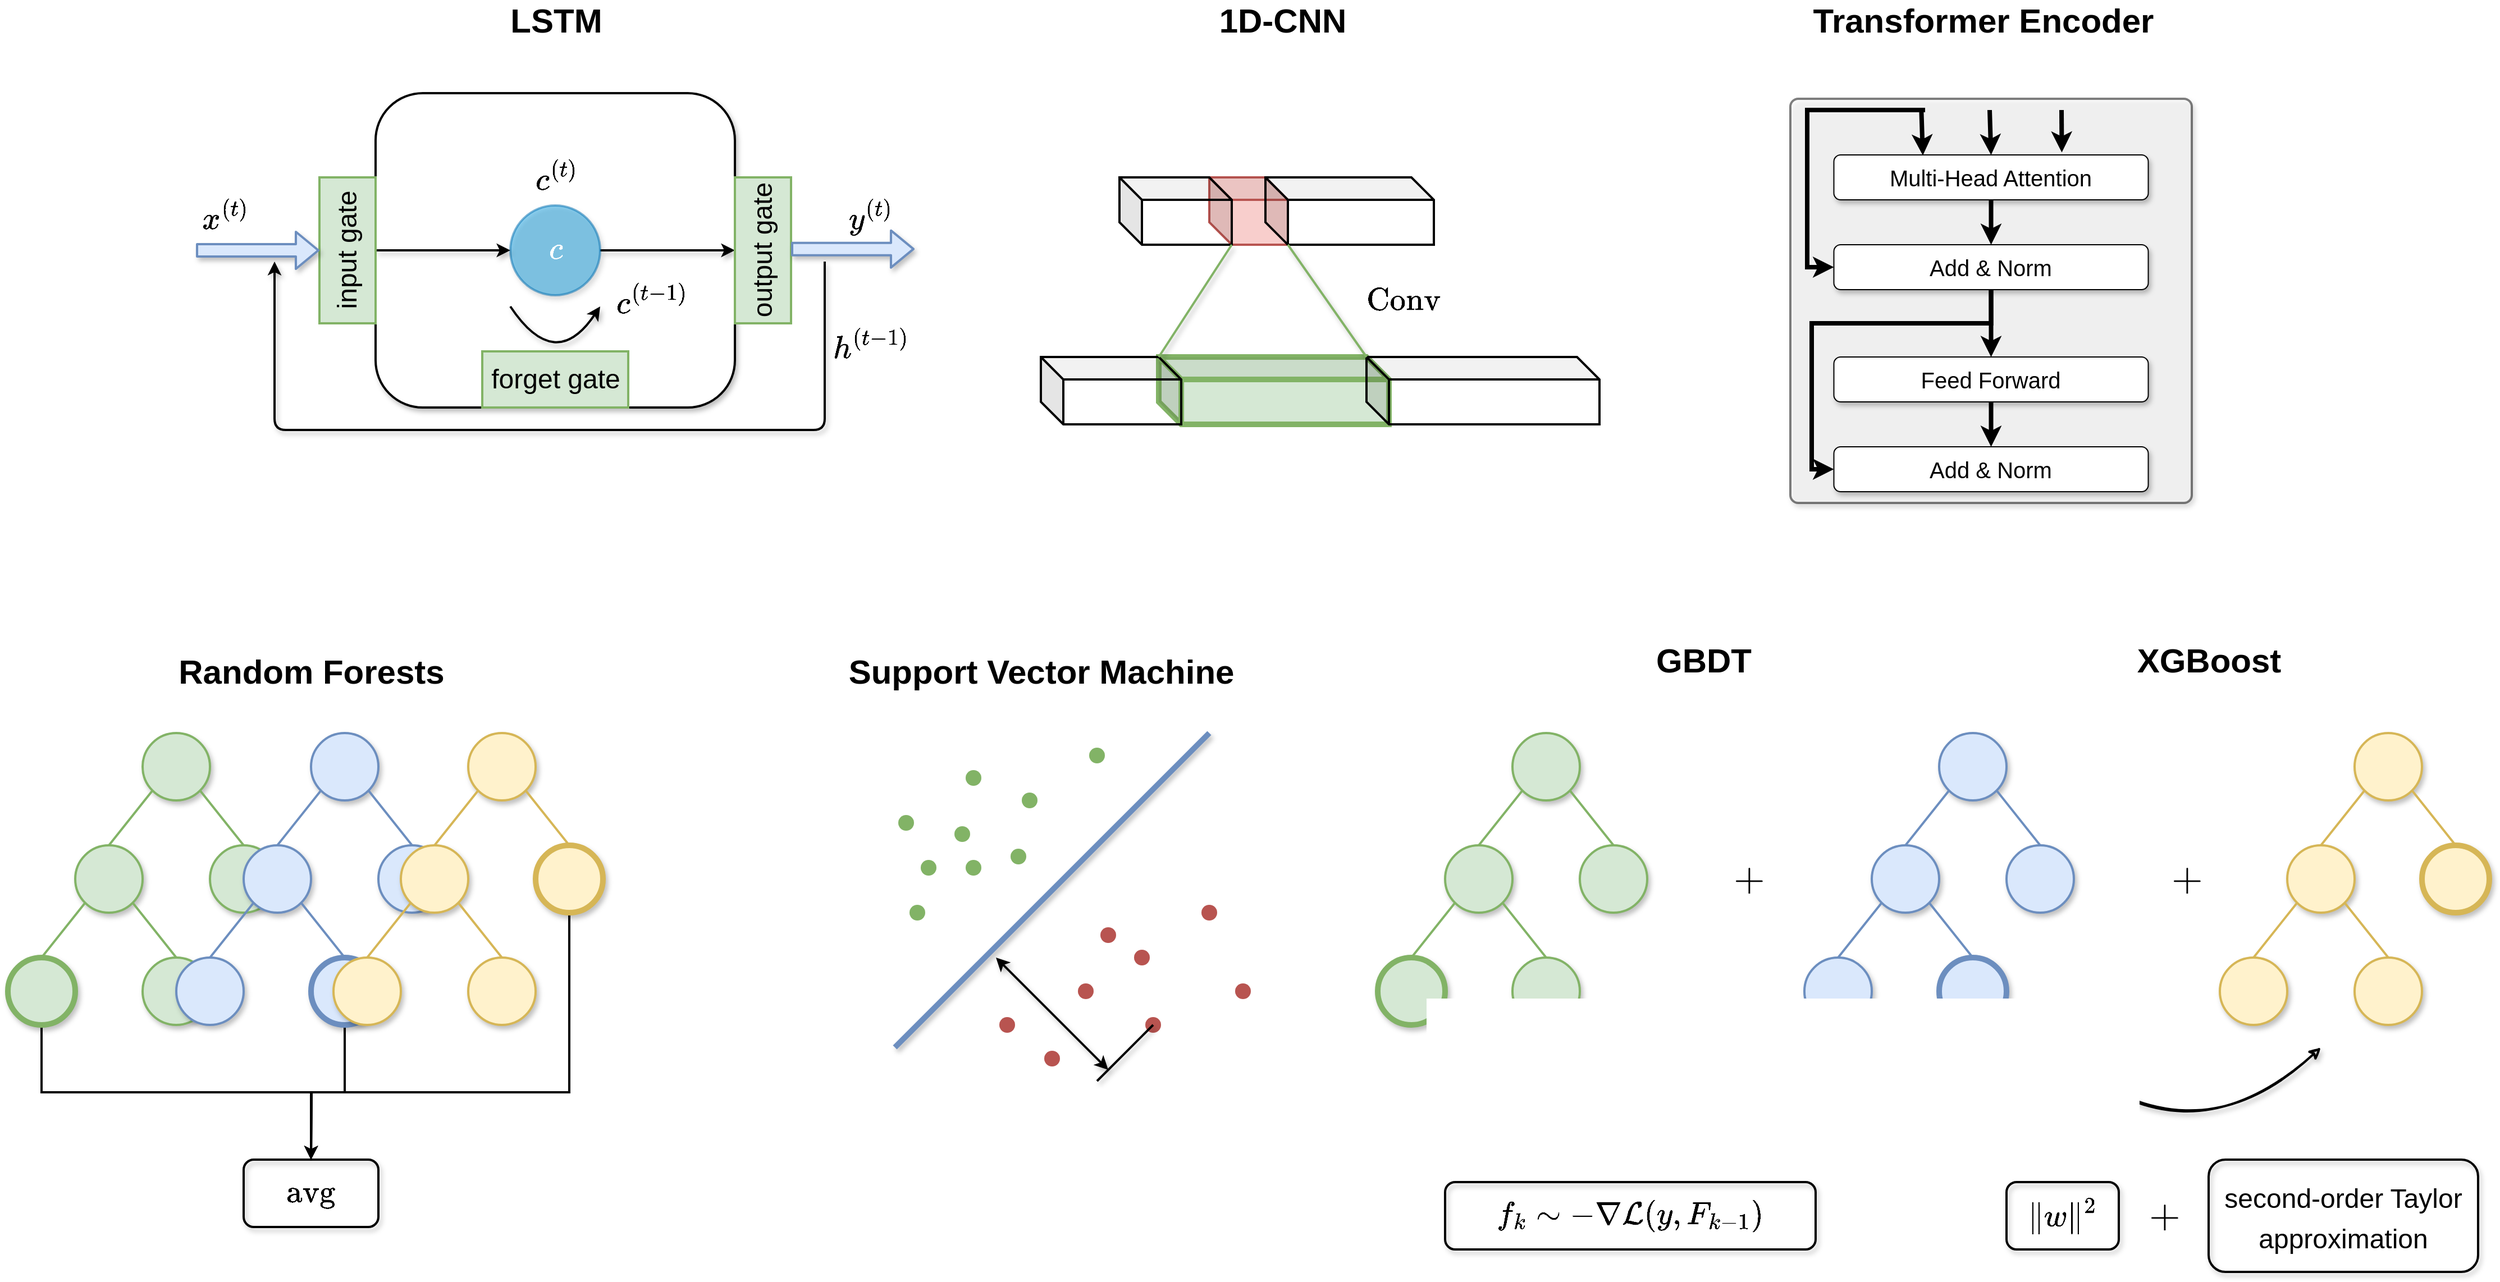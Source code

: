 <mxfile version="20.4.0" type="device"><diagram id="iQbOQ2gHycwyuRI7-56D" name="Page-1"><mxGraphModel dx="4152" dy="2468" grid="1" gridSize="10" guides="1" tooltips="1" connect="1" arrows="1" fold="1" page="1" pageScale="1" pageWidth="2400" pageHeight="1300" math="1" shadow="0"><root><mxCell id="0"/><mxCell id="1" parent="0"/><mxCell id="h19N6BhZRmU9uCZoNeKp-1" value="" style="ellipse;whiteSpace=wrap;html=1;aspect=fixed;strokeWidth=2;fillColor=#d5e8d4;strokeColor=#82b366;shadow=1;" parent="1" vertex="1"><mxGeometry x="200" y="730" width="60" height="60" as="geometry"/></mxCell><mxCell id="h19N6BhZRmU9uCZoNeKp-2" value="" style="ellipse;whiteSpace=wrap;html=1;aspect=fixed;fillColor=#d5e8d4;strokeColor=#82b366;strokeWidth=2;shadow=1;" parent="1" vertex="1"><mxGeometry x="140" y="830" width="60" height="60" as="geometry"/></mxCell><mxCell id="h19N6BhZRmU9uCZoNeKp-3" value="" style="ellipse;whiteSpace=wrap;html=1;aspect=fixed;strokeWidth=2;fillColor=#d5e8d4;strokeColor=#82b366;shadow=1;" parent="1" vertex="1"><mxGeometry x="260" y="830" width="60" height="60" as="geometry"/></mxCell><mxCell id="h19N6BhZRmU9uCZoNeKp-7" value="" style="endArrow=none;html=1;rounded=0;entryX=0;entryY=1;entryDx=0;entryDy=0;exitX=0.5;exitY=0;exitDx=0;exitDy=0;strokeWidth=2;fillColor=#d5e8d4;strokeColor=#82b366;" parent="1" source="h19N6BhZRmU9uCZoNeKp-2" target="h19N6BhZRmU9uCZoNeKp-1" edge="1"><mxGeometry width="50" height="50" relative="1" as="geometry"><mxPoint x="40" y="880" as="sourcePoint"/><mxPoint x="90" y="830" as="targetPoint"/></mxGeometry></mxCell><mxCell id="h19N6BhZRmU9uCZoNeKp-10" value="" style="endArrow=none;html=1;rounded=0;strokeWidth=2;exitX=1;exitY=1;exitDx=0;exitDy=0;entryX=0.5;entryY=0;entryDx=0;entryDy=0;fillColor=#d5e8d4;strokeColor=#82b366;" parent="1" source="h19N6BhZRmU9uCZoNeKp-1" target="h19N6BhZRmU9uCZoNeKp-3" edge="1"><mxGeometry width="50" height="50" relative="1" as="geometry"><mxPoint x="120" y="940" as="sourcePoint"/><mxPoint x="170" y="890" as="targetPoint"/></mxGeometry></mxCell><mxCell id="h19N6BhZRmU9uCZoNeKp-11" value="&lt;font style=&quot;font-size: 30px;&quot;&gt;&lt;b&gt;Random Forests&lt;/b&gt;&lt;/font&gt;" style="text;html=1;align=center;verticalAlign=middle;resizable=0;points=[];autosize=1;strokeColor=none;fillColor=none;" parent="1" vertex="1"><mxGeometry x="225" y="660" width="250" height="30" as="geometry"/></mxCell><mxCell id="h19N6BhZRmU9uCZoNeKp-71" style="edgeStyle=orthogonalEdgeStyle;rounded=0;orthogonalLoop=1;jettySize=auto;html=1;exitX=0.5;exitY=1;exitDx=0;exitDy=0;fontSize=30;strokeWidth=2;" parent="1" source="h19N6BhZRmU9uCZoNeKp-13" edge="1"><mxGeometry relative="1" as="geometry"><mxPoint x="350" y="1110.0" as="targetPoint"/></mxGeometry></mxCell><mxCell id="h19N6BhZRmU9uCZoNeKp-13" value="" style="ellipse;whiteSpace=wrap;html=1;aspect=fixed;fillColor=#d5e8d4;strokeColor=#82b366;strokeWidth=5;shadow=1;" parent="1" vertex="1"><mxGeometry x="80" y="930" width="60" height="60" as="geometry"/></mxCell><mxCell id="h19N6BhZRmU9uCZoNeKp-14" value="" style="ellipse;whiteSpace=wrap;html=1;aspect=fixed;strokeWidth=2;fillColor=#d5e8d4;strokeColor=#82b366;shadow=1;" parent="1" vertex="1"><mxGeometry x="200" y="930" width="60" height="60" as="geometry"/></mxCell><mxCell id="h19N6BhZRmU9uCZoNeKp-15" value="" style="endArrow=none;html=1;rounded=0;entryX=0;entryY=1;entryDx=0;entryDy=0;exitX=0.5;exitY=0;exitDx=0;exitDy=0;strokeWidth=2;fillColor=#d5e8d4;strokeColor=#82b366;" parent="1" source="h19N6BhZRmU9uCZoNeKp-13" target="h19N6BhZRmU9uCZoNeKp-2" edge="1"><mxGeometry width="50" height="50" relative="1" as="geometry"><mxPoint x="-140" y="1070" as="sourcePoint"/><mxPoint x="28.787" y="971.213" as="targetPoint"/></mxGeometry></mxCell><mxCell id="h19N6BhZRmU9uCZoNeKp-16" value="" style="endArrow=none;html=1;rounded=0;strokeWidth=2;exitX=1;exitY=1;exitDx=0;exitDy=0;entryX=0.5;entryY=0;entryDx=0;entryDy=0;fillColor=#d5e8d4;strokeColor=#82b366;" parent="1" source="h19N6BhZRmU9uCZoNeKp-2" target="h19N6BhZRmU9uCZoNeKp-14" edge="1"><mxGeometry width="50" height="50" relative="1" as="geometry"><mxPoint x="71.213" y="971.213" as="sourcePoint"/><mxPoint x="-10" y="1080" as="targetPoint"/></mxGeometry></mxCell><mxCell id="h19N6BhZRmU9uCZoNeKp-53" value="" style="ellipse;whiteSpace=wrap;html=1;aspect=fixed;strokeWidth=2;fillColor=#dae8fc;strokeColor=#6c8ebf;shadow=1;" parent="1" vertex="1"><mxGeometry x="350" y="730" width="60" height="60" as="geometry"/></mxCell><mxCell id="h19N6BhZRmU9uCZoNeKp-54" value="" style="ellipse;whiteSpace=wrap;html=1;aspect=fixed;fillColor=#dae8fc;strokeColor=#6c8ebf;strokeWidth=2;shadow=1;" parent="1" vertex="1"><mxGeometry x="290" y="830" width="60" height="60" as="geometry"/></mxCell><mxCell id="h19N6BhZRmU9uCZoNeKp-55" value="" style="ellipse;whiteSpace=wrap;html=1;aspect=fixed;strokeWidth=2;fillColor=#dae8fc;strokeColor=#6c8ebf;shadow=1;" parent="1" vertex="1"><mxGeometry x="410" y="830" width="60" height="60" as="geometry"/></mxCell><mxCell id="h19N6BhZRmU9uCZoNeKp-56" value="" style="endArrow=none;html=1;rounded=0;entryX=0;entryY=1;entryDx=0;entryDy=0;exitX=0.5;exitY=0;exitDx=0;exitDy=0;strokeWidth=2;fillColor=#dae8fc;strokeColor=#6c8ebf;" parent="1" source="h19N6BhZRmU9uCZoNeKp-54" target="h19N6BhZRmU9uCZoNeKp-53" edge="1"><mxGeometry width="50" height="50" relative="1" as="geometry"><mxPoint x="190" y="880" as="sourcePoint"/><mxPoint x="240" y="830" as="targetPoint"/></mxGeometry></mxCell><mxCell id="h19N6BhZRmU9uCZoNeKp-57" value="" style="endArrow=none;html=1;rounded=0;strokeWidth=2;exitX=1;exitY=1;exitDx=0;exitDy=0;entryX=0.5;entryY=0;entryDx=0;entryDy=0;fillColor=#dae8fc;strokeColor=#6c8ebf;" parent="1" source="h19N6BhZRmU9uCZoNeKp-53" target="h19N6BhZRmU9uCZoNeKp-55" edge="1"><mxGeometry width="50" height="50" relative="1" as="geometry"><mxPoint x="270" y="940" as="sourcePoint"/><mxPoint x="320" y="890" as="targetPoint"/></mxGeometry></mxCell><mxCell id="h19N6BhZRmU9uCZoNeKp-58" value="" style="ellipse;whiteSpace=wrap;html=1;aspect=fixed;fillColor=#dae8fc;strokeColor=#6c8ebf;strokeWidth=2;shadow=1;" parent="1" vertex="1"><mxGeometry x="230" y="930" width="60" height="60" as="geometry"/></mxCell><mxCell id="h19N6BhZRmU9uCZoNeKp-72" style="edgeStyle=orthogonalEdgeStyle;rounded=0;orthogonalLoop=1;jettySize=auto;html=1;exitX=0.5;exitY=1;exitDx=0;exitDy=0;fontSize=30;strokeWidth=2;" parent="1" source="h19N6BhZRmU9uCZoNeKp-59" edge="1"><mxGeometry relative="1" as="geometry"><mxPoint x="350" y="1110.0" as="targetPoint"/></mxGeometry></mxCell><mxCell id="h19N6BhZRmU9uCZoNeKp-59" value="" style="ellipse;whiteSpace=wrap;html=1;aspect=fixed;strokeWidth=5;fillColor=#dae8fc;strokeColor=#6c8ebf;shadow=1;" parent="1" vertex="1"><mxGeometry x="350" y="930" width="60" height="60" as="geometry"/></mxCell><mxCell id="h19N6BhZRmU9uCZoNeKp-60" value="" style="endArrow=none;html=1;rounded=0;entryX=0;entryY=1;entryDx=0;entryDy=0;exitX=0.5;exitY=0;exitDx=0;exitDy=0;strokeWidth=2;fillColor=#dae8fc;strokeColor=#6c8ebf;" parent="1" source="h19N6BhZRmU9uCZoNeKp-58" target="h19N6BhZRmU9uCZoNeKp-54" edge="1"><mxGeometry width="50" height="50" relative="1" as="geometry"><mxPoint x="10" y="1070" as="sourcePoint"/><mxPoint x="178.787" y="971.213" as="targetPoint"/></mxGeometry></mxCell><mxCell id="h19N6BhZRmU9uCZoNeKp-61" value="" style="endArrow=none;html=1;rounded=0;strokeWidth=2;exitX=1;exitY=1;exitDx=0;exitDy=0;entryX=0.5;entryY=0;entryDx=0;entryDy=0;fillColor=#dae8fc;strokeColor=#6c8ebf;" parent="1" source="h19N6BhZRmU9uCZoNeKp-54" target="h19N6BhZRmU9uCZoNeKp-59" edge="1"><mxGeometry width="50" height="50" relative="1" as="geometry"><mxPoint x="221.213" y="971.213" as="sourcePoint"/><mxPoint x="140" y="1080" as="targetPoint"/></mxGeometry></mxCell><mxCell id="h19N6BhZRmU9uCZoNeKp-62" value="" style="ellipse;whiteSpace=wrap;html=1;aspect=fixed;strokeWidth=2;fillColor=#fff2cc;strokeColor=#d6b656;shadow=1;" parent="1" vertex="1"><mxGeometry x="490" y="730" width="60" height="60" as="geometry"/></mxCell><mxCell id="h19N6BhZRmU9uCZoNeKp-63" value="" style="ellipse;whiteSpace=wrap;html=1;aspect=fixed;fillColor=#fff2cc;strokeColor=#d6b656;strokeWidth=2;shadow=1;" parent="1" vertex="1"><mxGeometry x="430" y="830" width="60" height="60" as="geometry"/></mxCell><mxCell id="h19N6BhZRmU9uCZoNeKp-73" style="edgeStyle=orthogonalEdgeStyle;rounded=0;orthogonalLoop=1;jettySize=auto;html=1;exitX=0.5;exitY=1;exitDx=0;exitDy=0;fontSize=30;strokeWidth=2;" parent="1" source="h19N6BhZRmU9uCZoNeKp-64" edge="1"><mxGeometry relative="1" as="geometry"><mxPoint x="350" y="1110.0" as="targetPoint"/><Array as="points"><mxPoint x="580" y="1050"/><mxPoint x="350" y="1050"/></Array></mxGeometry></mxCell><mxCell id="h19N6BhZRmU9uCZoNeKp-64" value="" style="ellipse;whiteSpace=wrap;html=1;aspect=fixed;strokeWidth=5;fillColor=#fff2cc;strokeColor=#d6b656;shadow=1;" parent="1" vertex="1"><mxGeometry x="550" y="830" width="60" height="60" as="geometry"/></mxCell><mxCell id="h19N6BhZRmU9uCZoNeKp-65" value="" style="endArrow=none;html=1;rounded=0;entryX=0;entryY=1;entryDx=0;entryDy=0;exitX=0.5;exitY=0;exitDx=0;exitDy=0;strokeWidth=2;fillColor=#fff2cc;strokeColor=#d6b656;" parent="1" source="h19N6BhZRmU9uCZoNeKp-63" target="h19N6BhZRmU9uCZoNeKp-62" edge="1"><mxGeometry width="50" height="50" relative="1" as="geometry"><mxPoint x="330" y="880" as="sourcePoint"/><mxPoint x="380" y="830" as="targetPoint"/></mxGeometry></mxCell><mxCell id="h19N6BhZRmU9uCZoNeKp-66" value="" style="endArrow=none;html=1;rounded=0;strokeWidth=2;exitX=1;exitY=1;exitDx=0;exitDy=0;entryX=0.5;entryY=0;entryDx=0;entryDy=0;fillColor=#fff2cc;strokeColor=#d6b656;" parent="1" source="h19N6BhZRmU9uCZoNeKp-62" target="h19N6BhZRmU9uCZoNeKp-64" edge="1"><mxGeometry width="50" height="50" relative="1" as="geometry"><mxPoint x="410" y="940" as="sourcePoint"/><mxPoint x="460" y="890" as="targetPoint"/></mxGeometry></mxCell><mxCell id="h19N6BhZRmU9uCZoNeKp-67" value="" style="ellipse;whiteSpace=wrap;html=1;aspect=fixed;fillColor=#fff2cc;strokeColor=#d6b656;strokeWidth=2;shadow=1;" parent="1" vertex="1"><mxGeometry x="370" y="930" width="60" height="60" as="geometry"/></mxCell><mxCell id="h19N6BhZRmU9uCZoNeKp-68" value="" style="ellipse;whiteSpace=wrap;html=1;aspect=fixed;strokeWidth=2;fillColor=#fff2cc;strokeColor=#d6b656;shadow=1;" parent="1" vertex="1"><mxGeometry x="490" y="930" width="60" height="60" as="geometry"/></mxCell><mxCell id="h19N6BhZRmU9uCZoNeKp-69" value="" style="endArrow=none;html=1;rounded=0;entryX=0;entryY=1;entryDx=0;entryDy=0;exitX=0.5;exitY=0;exitDx=0;exitDy=0;strokeWidth=2;fillColor=#fff2cc;strokeColor=#d6b656;" parent="1" source="h19N6BhZRmU9uCZoNeKp-67" target="h19N6BhZRmU9uCZoNeKp-63" edge="1"><mxGeometry width="50" height="50" relative="1" as="geometry"><mxPoint x="150" y="1070" as="sourcePoint"/><mxPoint x="318.787" y="971.213" as="targetPoint"/></mxGeometry></mxCell><mxCell id="h19N6BhZRmU9uCZoNeKp-70" value="" style="endArrow=none;html=1;rounded=0;strokeWidth=2;exitX=1;exitY=1;exitDx=0;exitDy=0;entryX=0.5;entryY=0;entryDx=0;entryDy=0;fillColor=#fff2cc;strokeColor=#d6b656;" parent="1" source="h19N6BhZRmU9uCZoNeKp-63" target="h19N6BhZRmU9uCZoNeKp-68" edge="1"><mxGeometry width="50" height="50" relative="1" as="geometry"><mxPoint x="361.213" y="971.213" as="sourcePoint"/><mxPoint x="280" y="1080" as="targetPoint"/></mxGeometry></mxCell><mxCell id="h19N6BhZRmU9uCZoNeKp-75" value="&lt;span style=&quot;font-size: 30px;&quot;&gt;&lt;b&gt;Support Vector Machine&lt;/b&gt;&lt;/span&gt;" style="text;html=1;align=center;verticalAlign=middle;resizable=0;points=[];autosize=1;strokeColor=none;fillColor=none;" parent="1" vertex="1"><mxGeometry x="820" y="660" width="360" height="30" as="geometry"/></mxCell><mxCell id="h19N6BhZRmU9uCZoNeKp-76" value="" style="endArrow=none;html=1;rounded=0;fontSize=30;strokeWidth=5;fillColor=#dae8fc;strokeColor=#6c8ebf;sketch=0;shadow=1;" parent="1" edge="1"><mxGeometry width="50" height="50" relative="1" as="geometry"><mxPoint x="870" y="1010" as="sourcePoint"/><mxPoint x="1150" y="730" as="targetPoint"/></mxGeometry></mxCell><mxCell id="h19N6BhZRmU9uCZoNeKp-77" value="" style="shape=waypoint;sketch=0;fillStyle=solid;size=6;pointerEvents=1;points=[];fillColor=#d5e8d4;resizable=0;rotatable=0;perimeter=centerPerimeter;snapToPoint=1;fontSize=30;strokeWidth=5;shadow=0;strokeColor=#82b366;" parent="1" vertex="1"><mxGeometry x="920" y="830" width="40" height="40" as="geometry"/></mxCell><mxCell id="h19N6BhZRmU9uCZoNeKp-79" value="" style="shape=waypoint;sketch=0;fillStyle=solid;size=6;pointerEvents=1;points=[];fillColor=#d5e8d4;resizable=0;rotatable=0;perimeter=centerPerimeter;snapToPoint=1;fontSize=30;strokeWidth=5;shadow=0;strokeColor=#82b366;" parent="1" vertex="1"><mxGeometry x="870" y="870" width="40" height="40" as="geometry"/></mxCell><mxCell id="h19N6BhZRmU9uCZoNeKp-80" value="" style="shape=waypoint;sketch=0;fillStyle=solid;size=6;pointerEvents=1;points=[];fillColor=#d5e8d4;resizable=0;rotatable=0;perimeter=centerPerimeter;snapToPoint=1;fontSize=30;strokeWidth=5;shadow=0;strokeColor=#82b366;" parent="1" vertex="1"><mxGeometry x="860" y="790" width="40" height="40" as="geometry"/></mxCell><mxCell id="h19N6BhZRmU9uCZoNeKp-81" value="" style="shape=waypoint;sketch=0;fillStyle=solid;size=6;pointerEvents=1;points=[];fillColor=#d5e8d4;resizable=0;rotatable=0;perimeter=centerPerimeter;snapToPoint=1;fontSize=30;strokeWidth=5;shadow=0;strokeColor=#82b366;" parent="1" vertex="1"><mxGeometry x="910" y="800" width="40" height="40" as="geometry"/></mxCell><mxCell id="h19N6BhZRmU9uCZoNeKp-82" value="" style="shape=waypoint;sketch=0;fillStyle=solid;size=6;pointerEvents=1;points=[];fillColor=#d5e8d4;resizable=0;rotatable=0;perimeter=centerPerimeter;snapToPoint=1;fontSize=30;strokeWidth=5;shadow=0;strokeColor=#82b366;" parent="1" vertex="1"><mxGeometry x="970" y="770" width="40" height="40" as="geometry"/></mxCell><mxCell id="h19N6BhZRmU9uCZoNeKp-83" value="" style="shape=waypoint;sketch=0;fillStyle=solid;size=6;pointerEvents=1;points=[];fillColor=#d5e8d4;resizable=0;rotatable=0;perimeter=centerPerimeter;snapToPoint=1;fontSize=30;strokeWidth=5;shadow=0;strokeColor=#82b366;" parent="1" vertex="1"><mxGeometry x="960" y="820" width="40" height="40" as="geometry"/></mxCell><mxCell id="h19N6BhZRmU9uCZoNeKp-84" value="" style="shape=waypoint;sketch=0;fillStyle=solid;size=6;pointerEvents=1;points=[];fillColor=#d5e8d4;resizable=0;rotatable=0;perimeter=centerPerimeter;snapToPoint=1;fontSize=30;strokeWidth=5;shadow=0;strokeColor=#82b366;" parent="1" vertex="1"><mxGeometry x="920" y="750" width="40" height="40" as="geometry"/></mxCell><mxCell id="h19N6BhZRmU9uCZoNeKp-85" value="" style="shape=waypoint;sketch=0;fillStyle=solid;size=6;pointerEvents=1;points=[];fillColor=#d5e8d4;resizable=0;rotatable=0;perimeter=centerPerimeter;snapToPoint=1;fontSize=30;strokeWidth=5;shadow=0;strokeColor=#82b366;" parent="1" vertex="1"><mxGeometry x="880" y="830" width="40" height="40" as="geometry"/></mxCell><mxCell id="h19N6BhZRmU9uCZoNeKp-86" value="" style="shape=waypoint;sketch=0;fillStyle=solid;size=6;pointerEvents=1;points=[];fillColor=#d5e8d4;resizable=0;rotatable=0;perimeter=centerPerimeter;snapToPoint=1;fontSize=30;strokeWidth=5;shadow=0;strokeColor=#82b366;" parent="1" vertex="1"><mxGeometry x="1030" y="730" width="40" height="40" as="geometry"/></mxCell><mxCell id="h19N6BhZRmU9uCZoNeKp-87" value="" style="shape=waypoint;sketch=0;fillStyle=solid;size=6;pointerEvents=1;points=[];fillColor=#f8cecc;resizable=0;rotatable=0;perimeter=centerPerimeter;snapToPoint=1;fontSize=30;strokeWidth=5;shadow=0;strokeColor=#b85450;" parent="1" vertex="1"><mxGeometry x="1020" y="940" width="40" height="40" as="geometry"/></mxCell><mxCell id="h19N6BhZRmU9uCZoNeKp-88" value="" style="shape=waypoint;sketch=0;fillStyle=solid;size=6;pointerEvents=1;points=[];fillColor=#f8cecc;resizable=0;rotatable=0;perimeter=centerPerimeter;snapToPoint=1;fontSize=30;strokeWidth=5;shadow=0;strokeColor=#b85450;" parent="1" vertex="1"><mxGeometry x="1070" y="910" width="40" height="40" as="geometry"/></mxCell><mxCell id="h19N6BhZRmU9uCZoNeKp-89" value="" style="shape=waypoint;sketch=0;fillStyle=solid;size=6;pointerEvents=1;points=[];fillColor=#f8cecc;resizable=0;rotatable=0;perimeter=centerPerimeter;snapToPoint=1;fontSize=30;strokeWidth=5;shadow=0;strokeColor=#b85450;" parent="1" vertex="1"><mxGeometry x="1040" y="890" width="40" height="40" as="geometry"/></mxCell><mxCell id="h19N6BhZRmU9uCZoNeKp-90" value="" style="shape=waypoint;sketch=0;fillStyle=solid;size=6;pointerEvents=1;points=[];fillColor=#f8cecc;resizable=0;rotatable=0;perimeter=centerPerimeter;snapToPoint=1;fontSize=30;strokeWidth=5;shadow=0;strokeColor=#b85450;" parent="1" vertex="1"><mxGeometry x="1080" y="970" width="40" height="40" as="geometry"/></mxCell><mxCell id="h19N6BhZRmU9uCZoNeKp-91" value="" style="shape=waypoint;sketch=0;fillStyle=solid;size=6;pointerEvents=1;points=[];fillColor=#f8cecc;resizable=0;rotatable=0;perimeter=centerPerimeter;snapToPoint=1;fontSize=30;strokeWidth=5;shadow=0;strokeColor=#b85450;" parent="1" vertex="1"><mxGeometry x="950" y="970" width="40" height="40" as="geometry"/></mxCell><mxCell id="h19N6BhZRmU9uCZoNeKp-92" value="" style="shape=waypoint;sketch=0;fillStyle=solid;size=6;pointerEvents=1;points=[];fillColor=#f8cecc;resizable=0;rotatable=0;perimeter=centerPerimeter;snapToPoint=1;fontSize=30;strokeWidth=5;shadow=0;strokeColor=#b85450;" parent="1" vertex="1"><mxGeometry x="990" y="1000" width="40" height="40" as="geometry"/></mxCell><mxCell id="h19N6BhZRmU9uCZoNeKp-93" value="" style="shape=waypoint;sketch=0;fillStyle=solid;size=6;pointerEvents=1;points=[];fillColor=#f8cecc;resizable=0;rotatable=0;perimeter=centerPerimeter;snapToPoint=1;fontSize=30;strokeWidth=5;shadow=0;strokeColor=#b85450;" parent="1" vertex="1"><mxGeometry x="1130" y="870" width="40" height="40" as="geometry"/></mxCell><mxCell id="h19N6BhZRmU9uCZoNeKp-94" value="" style="shape=waypoint;sketch=0;fillStyle=solid;size=6;pointerEvents=1;points=[];fillColor=#f8cecc;resizable=0;rotatable=0;perimeter=centerPerimeter;snapToPoint=1;fontSize=30;strokeWidth=5;shadow=0;strokeColor=#b85450;" parent="1" vertex="1"><mxGeometry x="1160" y="940" width="40" height="40" as="geometry"/></mxCell><mxCell id="h19N6BhZRmU9uCZoNeKp-95" value="&lt;span style=&quot;font-size: 30px;&quot;&gt;&lt;b&gt;GBDT&lt;/b&gt;&lt;/span&gt;" style="text;html=1;align=center;verticalAlign=middle;resizable=0;points=[];autosize=1;strokeColor=none;fillColor=none;" parent="1" vertex="1"><mxGeometry x="1540" y="650" width="100" height="30" as="geometry"/></mxCell><mxCell id="h19N6BhZRmU9uCZoNeKp-97" value="" style="ellipse;whiteSpace=wrap;html=1;aspect=fixed;strokeWidth=2;fillColor=#d5e8d4;strokeColor=#82b366;shadow=1;" parent="1" vertex="1"><mxGeometry x="1420" y="730" width="60" height="60" as="geometry"/></mxCell><mxCell id="h19N6BhZRmU9uCZoNeKp-98" value="" style="ellipse;whiteSpace=wrap;html=1;aspect=fixed;fillColor=#d5e8d4;strokeColor=#82b366;strokeWidth=2;shadow=1;" parent="1" vertex="1"><mxGeometry x="1360" y="830" width="60" height="60" as="geometry"/></mxCell><mxCell id="h19N6BhZRmU9uCZoNeKp-99" value="" style="ellipse;whiteSpace=wrap;html=1;aspect=fixed;strokeWidth=2;fillColor=#d5e8d4;strokeColor=#82b366;shadow=1;" parent="1" vertex="1"><mxGeometry x="1480" y="830" width="60" height="60" as="geometry"/></mxCell><mxCell id="h19N6BhZRmU9uCZoNeKp-100" value="" style="endArrow=none;html=1;rounded=0;entryX=0;entryY=1;entryDx=0;entryDy=0;exitX=0.5;exitY=0;exitDx=0;exitDy=0;strokeWidth=2;fillColor=#d5e8d4;strokeColor=#82b366;" parent="1" source="h19N6BhZRmU9uCZoNeKp-98" target="h19N6BhZRmU9uCZoNeKp-97" edge="1"><mxGeometry width="50" height="50" relative="1" as="geometry"><mxPoint x="1260" y="880" as="sourcePoint"/><mxPoint x="1310" y="830" as="targetPoint"/></mxGeometry></mxCell><mxCell id="h19N6BhZRmU9uCZoNeKp-101" value="" style="endArrow=none;html=1;rounded=0;strokeWidth=2;exitX=1;exitY=1;exitDx=0;exitDy=0;entryX=0.5;entryY=0;entryDx=0;entryDy=0;fillColor=#d5e8d4;strokeColor=#82b366;" parent="1" source="h19N6BhZRmU9uCZoNeKp-97" target="h19N6BhZRmU9uCZoNeKp-99" edge="1"><mxGeometry width="50" height="50" relative="1" as="geometry"><mxPoint x="1340" y="940" as="sourcePoint"/><mxPoint x="1390" y="890" as="targetPoint"/></mxGeometry></mxCell><mxCell id="h19N6BhZRmU9uCZoNeKp-102" value="" style="ellipse;whiteSpace=wrap;html=1;aspect=fixed;fillColor=#d5e8d4;strokeColor=#82b366;strokeWidth=5;shadow=1;" parent="1" vertex="1"><mxGeometry x="1300" y="930" width="60" height="60" as="geometry"/></mxCell><mxCell id="h19N6BhZRmU9uCZoNeKp-103" value="" style="ellipse;whiteSpace=wrap;html=1;aspect=fixed;strokeWidth=2;fillColor=#d5e8d4;strokeColor=#82b366;shadow=1;" parent="1" vertex="1"><mxGeometry x="1420" y="930" width="60" height="60" as="geometry"/></mxCell><mxCell id="h19N6BhZRmU9uCZoNeKp-104" value="" style="endArrow=none;html=1;rounded=0;entryX=0;entryY=1;entryDx=0;entryDy=0;exitX=0.5;exitY=0;exitDx=0;exitDy=0;strokeWidth=2;fillColor=#d5e8d4;strokeColor=#82b366;" parent="1" source="h19N6BhZRmU9uCZoNeKp-102" target="h19N6BhZRmU9uCZoNeKp-98" edge="1"><mxGeometry width="50" height="50" relative="1" as="geometry"><mxPoint x="1080" y="1070" as="sourcePoint"/><mxPoint x="1248.787" y="971.213" as="targetPoint"/></mxGeometry></mxCell><mxCell id="h19N6BhZRmU9uCZoNeKp-105" value="" style="endArrow=none;html=1;rounded=0;strokeWidth=2;exitX=1;exitY=1;exitDx=0;exitDy=0;entryX=0.5;entryY=0;entryDx=0;entryDy=0;fillColor=#d5e8d4;strokeColor=#82b366;" parent="1" source="h19N6BhZRmU9uCZoNeKp-98" target="h19N6BhZRmU9uCZoNeKp-103" edge="1"><mxGeometry width="50" height="50" relative="1" as="geometry"><mxPoint x="1291.213" y="971.213" as="sourcePoint"/><mxPoint x="1210" y="1080" as="targetPoint"/></mxGeometry></mxCell><mxCell id="h19N6BhZRmU9uCZoNeKp-108" value="&lt;svg style=&quot;vertical-align: -0.186ex;&quot; xmlns:xlink=&quot;http://www.w3.org/1999/xlink&quot; viewBox=&quot;0 -583 778 665&quot; role=&quot;img&quot; height=&quot;1.505ex&quot; width=&quot;1.76ex&quot; xmlns=&quot;http://www.w3.org/2000/svg&quot;&gt;&lt;defs&gt;&lt;path d=&quot;M56 237T56 250T70 270H369V420L370 570Q380 583 389 583Q402 583 409 568V270H707Q722 262 722 250T707 230H409V-68Q401 -82 391 -82H389H387Q375 -82 369 -68V230H70Q56 237 56 250Z&quot; id=&quot;MJX-2-TEX-N-2B&quot;&gt;&lt;/path&gt;&lt;/defs&gt;&lt;g transform=&quot;scale(1,-1)&quot; stroke-width=&quot;0&quot; fill=&quot;currentColor&quot; stroke=&quot;currentColor&quot;&gt;&lt;g data-mml-node=&quot;math&quot;&gt;&lt;g data-mml-node=&quot;mo&quot;&gt;&lt;use xlink:href=&quot;#MJX-2-TEX-N-2B&quot; data-c=&quot;2B&quot;&gt;&lt;/use&gt;&lt;/g&gt;&lt;/g&gt;&lt;/g&gt;&lt;/svg&gt;" style="text;html=1;align=center;verticalAlign=middle;resizable=0;points=[];autosize=1;strokeColor=none;fillColor=none;fontSize=30;" parent="1" vertex="1"><mxGeometry x="1610" y="840" width="40" height="40" as="geometry"/></mxCell><mxCell id="h19N6BhZRmU9uCZoNeKp-109" value="" style="ellipse;whiteSpace=wrap;html=1;aspect=fixed;strokeWidth=2;fillColor=#dae8fc;strokeColor=#6c8ebf;shadow=1;" parent="1" vertex="1"><mxGeometry x="1800" y="730" width="60" height="60" as="geometry"/></mxCell><mxCell id="h19N6BhZRmU9uCZoNeKp-110" value="" style="ellipse;whiteSpace=wrap;html=1;aspect=fixed;fillColor=#dae8fc;strokeColor=#6c8ebf;strokeWidth=2;shadow=1;" parent="1" vertex="1"><mxGeometry x="1740" y="830" width="60" height="60" as="geometry"/></mxCell><mxCell id="h19N6BhZRmU9uCZoNeKp-111" value="" style="ellipse;whiteSpace=wrap;html=1;aspect=fixed;strokeWidth=2;fillColor=#dae8fc;strokeColor=#6c8ebf;shadow=1;" parent="1" vertex="1"><mxGeometry x="1860" y="830" width="60" height="60" as="geometry"/></mxCell><mxCell id="h19N6BhZRmU9uCZoNeKp-112" value="" style="endArrow=none;html=1;rounded=0;entryX=0;entryY=1;entryDx=0;entryDy=0;exitX=0.5;exitY=0;exitDx=0;exitDy=0;strokeWidth=2;fillColor=#dae8fc;strokeColor=#6c8ebf;" parent="1" source="h19N6BhZRmU9uCZoNeKp-110" target="h19N6BhZRmU9uCZoNeKp-109" edge="1"><mxGeometry width="50" height="50" relative="1" as="geometry"><mxPoint x="1640" y="880" as="sourcePoint"/><mxPoint x="1690" y="830" as="targetPoint"/></mxGeometry></mxCell><mxCell id="h19N6BhZRmU9uCZoNeKp-113" value="" style="endArrow=none;html=1;rounded=0;strokeWidth=2;exitX=1;exitY=1;exitDx=0;exitDy=0;entryX=0.5;entryY=0;entryDx=0;entryDy=0;fillColor=#dae8fc;strokeColor=#6c8ebf;" parent="1" source="h19N6BhZRmU9uCZoNeKp-109" target="h19N6BhZRmU9uCZoNeKp-111" edge="1"><mxGeometry width="50" height="50" relative="1" as="geometry"><mxPoint x="1720" y="940" as="sourcePoint"/><mxPoint x="1770" y="890" as="targetPoint"/></mxGeometry></mxCell><mxCell id="h19N6BhZRmU9uCZoNeKp-114" value="" style="ellipse;whiteSpace=wrap;html=1;aspect=fixed;fillColor=#dae8fc;strokeColor=#6c8ebf;strokeWidth=2;shadow=1;" parent="1" vertex="1"><mxGeometry x="1680" y="930" width="60" height="60" as="geometry"/></mxCell><mxCell id="h19N6BhZRmU9uCZoNeKp-115" value="" style="ellipse;whiteSpace=wrap;html=1;aspect=fixed;strokeWidth=5;fillColor=#dae8fc;strokeColor=#6c8ebf;shadow=1;" parent="1" vertex="1"><mxGeometry x="1800" y="930" width="60" height="60" as="geometry"/></mxCell><mxCell id="h19N6BhZRmU9uCZoNeKp-116" value="" style="endArrow=none;html=1;rounded=0;entryX=0;entryY=1;entryDx=0;entryDy=0;exitX=0.5;exitY=0;exitDx=0;exitDy=0;strokeWidth=2;fillColor=#dae8fc;strokeColor=#6c8ebf;" parent="1" source="h19N6BhZRmU9uCZoNeKp-114" target="h19N6BhZRmU9uCZoNeKp-110" edge="1"><mxGeometry width="50" height="50" relative="1" as="geometry"><mxPoint x="1460" y="1070" as="sourcePoint"/><mxPoint x="1628.787" y="971.213" as="targetPoint"/></mxGeometry></mxCell><mxCell id="h19N6BhZRmU9uCZoNeKp-117" value="" style="endArrow=none;html=1;rounded=0;strokeWidth=2;exitX=1;exitY=1;exitDx=0;exitDy=0;entryX=0.5;entryY=0;entryDx=0;entryDy=0;fillColor=#dae8fc;strokeColor=#6c8ebf;" parent="1" source="h19N6BhZRmU9uCZoNeKp-110" target="h19N6BhZRmU9uCZoNeKp-115" edge="1"><mxGeometry width="50" height="50" relative="1" as="geometry"><mxPoint x="1671.213" y="971.213" as="sourcePoint"/><mxPoint x="1590" y="1080" as="targetPoint"/></mxGeometry></mxCell><mxCell id="h19N6BhZRmU9uCZoNeKp-118" value="" style="ellipse;whiteSpace=wrap;html=1;aspect=fixed;strokeWidth=2;fillColor=#fff2cc;strokeColor=#d6b656;shadow=1;" parent="1" vertex="1"><mxGeometry x="2170" y="730" width="60" height="60" as="geometry"/></mxCell><mxCell id="h19N6BhZRmU9uCZoNeKp-119" value="" style="ellipse;whiteSpace=wrap;html=1;aspect=fixed;fillColor=#fff2cc;strokeColor=#d6b656;strokeWidth=2;shadow=1;" parent="1" vertex="1"><mxGeometry x="2110" y="830" width="60" height="60" as="geometry"/></mxCell><mxCell id="h19N6BhZRmU9uCZoNeKp-120" value="" style="ellipse;whiteSpace=wrap;html=1;aspect=fixed;strokeWidth=5;fillColor=#fff2cc;strokeColor=#d6b656;shadow=1;" parent="1" vertex="1"><mxGeometry x="2230" y="830" width="60" height="60" as="geometry"/></mxCell><mxCell id="h19N6BhZRmU9uCZoNeKp-121" value="" style="endArrow=none;html=1;rounded=0;entryX=0;entryY=1;entryDx=0;entryDy=0;exitX=0.5;exitY=0;exitDx=0;exitDy=0;strokeWidth=2;fillColor=#fff2cc;strokeColor=#d6b656;" parent="1" source="h19N6BhZRmU9uCZoNeKp-119" target="h19N6BhZRmU9uCZoNeKp-118" edge="1"><mxGeometry width="50" height="50" relative="1" as="geometry"><mxPoint x="2010" y="880" as="sourcePoint"/><mxPoint x="2060" y="830" as="targetPoint"/></mxGeometry></mxCell><mxCell id="h19N6BhZRmU9uCZoNeKp-122" value="" style="endArrow=none;html=1;rounded=0;strokeWidth=2;exitX=1;exitY=1;exitDx=0;exitDy=0;entryX=0.5;entryY=0;entryDx=0;entryDy=0;fillColor=#fff2cc;strokeColor=#d6b656;" parent="1" source="h19N6BhZRmU9uCZoNeKp-118" target="h19N6BhZRmU9uCZoNeKp-120" edge="1"><mxGeometry width="50" height="50" relative="1" as="geometry"><mxPoint x="2090" y="940" as="sourcePoint"/><mxPoint x="2140" y="890" as="targetPoint"/></mxGeometry></mxCell><mxCell id="h19N6BhZRmU9uCZoNeKp-123" value="" style="ellipse;whiteSpace=wrap;html=1;aspect=fixed;fillColor=#fff2cc;strokeColor=#d6b656;strokeWidth=2;shadow=1;" parent="1" vertex="1"><mxGeometry x="2050" y="930" width="60" height="60" as="geometry"/></mxCell><mxCell id="h19N6BhZRmU9uCZoNeKp-124" value="" style="ellipse;whiteSpace=wrap;html=1;aspect=fixed;strokeWidth=2;fillColor=#fff2cc;strokeColor=#d6b656;shadow=1;" parent="1" vertex="1"><mxGeometry x="2170" y="930" width="60" height="60" as="geometry"/></mxCell><mxCell id="h19N6BhZRmU9uCZoNeKp-125" value="" style="endArrow=none;html=1;rounded=0;entryX=0;entryY=1;entryDx=0;entryDy=0;exitX=0.5;exitY=0;exitDx=0;exitDy=0;strokeWidth=2;fillColor=#fff2cc;strokeColor=#d6b656;" parent="1" source="h19N6BhZRmU9uCZoNeKp-123" target="h19N6BhZRmU9uCZoNeKp-119" edge="1"><mxGeometry width="50" height="50" relative="1" as="geometry"><mxPoint x="1830" y="1070" as="sourcePoint"/><mxPoint x="1998.787" y="971.213" as="targetPoint"/></mxGeometry></mxCell><mxCell id="h19N6BhZRmU9uCZoNeKp-126" value="" style="endArrow=none;html=1;rounded=0;strokeWidth=2;exitX=1;exitY=1;exitDx=0;exitDy=0;entryX=0.5;entryY=0;entryDx=0;entryDy=0;fillColor=#fff2cc;strokeColor=#d6b656;" parent="1" source="h19N6BhZRmU9uCZoNeKp-119" target="h19N6BhZRmU9uCZoNeKp-124" edge="1"><mxGeometry width="50" height="50" relative="1" as="geometry"><mxPoint x="2041.213" y="971.213" as="sourcePoint"/><mxPoint x="1960" y="1080" as="targetPoint"/></mxGeometry></mxCell><mxCell id="h19N6BhZRmU9uCZoNeKp-127" value="&lt;svg style=&quot;vertical-align: -0.186ex;&quot; xmlns:xlink=&quot;http://www.w3.org/1999/xlink&quot; viewBox=&quot;0 -583 778 665&quot; role=&quot;img&quot; height=&quot;1.505ex&quot; width=&quot;1.76ex&quot; xmlns=&quot;http://www.w3.org/2000/svg&quot;&gt;&lt;defs&gt;&lt;path d=&quot;M56 237T56 250T70 270H369V420L370 570Q380 583 389 583Q402 583 409 568V270H707Q722 262 722 250T707 230H409V-68Q401 -82 391 -82H389H387Q375 -82 369 -68V230H70Q56 237 56 250Z&quot; id=&quot;MJX-2-TEX-N-2B&quot;&gt;&lt;/path&gt;&lt;/defs&gt;&lt;g transform=&quot;scale(1,-1)&quot; stroke-width=&quot;0&quot; fill=&quot;currentColor&quot; stroke=&quot;currentColor&quot;&gt;&lt;g data-mml-node=&quot;math&quot;&gt;&lt;g data-mml-node=&quot;mo&quot;&gt;&lt;use xlink:href=&quot;#MJX-2-TEX-N-2B&quot; data-c=&quot;2B&quot;&gt;&lt;/use&gt;&lt;/g&gt;&lt;/g&gt;&lt;/g&gt;&lt;/svg&gt;" style="text;html=1;align=center;verticalAlign=middle;resizable=0;points=[];autosize=1;strokeColor=none;fillColor=none;fontSize=30;" parent="1" vertex="1"><mxGeometry x="2000" y="840" width="40" height="40" as="geometry"/></mxCell><mxCell id="h19N6BhZRmU9uCZoNeKp-130" value="&lt;span style=&quot;font-size: 30px;&quot;&gt;&lt;b&gt;XGBoost&lt;/b&gt;&lt;/span&gt;" style="text;html=1;align=center;verticalAlign=middle;resizable=0;points=[];autosize=1;strokeColor=none;fillColor=none;" parent="1" vertex="1"><mxGeometry x="1970" y="650" width="140" height="30" as="geometry"/></mxCell><mxCell id="h19N6BhZRmU9uCZoNeKp-134" value="&lt;font style=&quot;font-size: 24px;&quot;&gt;$$\text{avg}$$&lt;/font&gt;" style="rounded=1;whiteSpace=wrap;html=1;shadow=1;sketch=0;fontSize=30;strokeWidth=2;fillColor=none;gradientColor=none;" parent="1" vertex="1"><mxGeometry x="290" y="1110" width="120" height="60" as="geometry"/></mxCell><mxCell id="h19N6BhZRmU9uCZoNeKp-135" value="" style="endArrow=classic;startArrow=classic;html=1;rounded=0;shadow=1;sketch=0;fontSize=30;strokeWidth=2;" parent="1" edge="1"><mxGeometry width="50" height="50" relative="1" as="geometry"><mxPoint x="960" y="930" as="sourcePoint"/><mxPoint x="1060" y="1030" as="targetPoint"/></mxGeometry></mxCell><mxCell id="h19N6BhZRmU9uCZoNeKp-136" value="" style="endArrow=none;html=1;rounded=0;shadow=1;sketch=0;fontSize=30;strokeWidth=2;entryX=0.25;entryY=1.042;entryDx=0;entryDy=0;entryPerimeter=0;" parent="1" target="h19N6BhZRmU9uCZoNeKp-90" edge="1"><mxGeometry width="50" height="50" relative="1" as="geometry"><mxPoint x="1050" y="1040" as="sourcePoint"/><mxPoint x="1120" y="1040" as="targetPoint"/></mxGeometry></mxCell><mxCell id="h19N6BhZRmU9uCZoNeKp-146" value="" style="curved=1;endArrow=classic;html=1;rounded=1;shadow=1;sketch=1;fontSize=24;strokeWidth=2;gradientColor=#ffffff;gradientDirection=west;" parent="1" edge="1"><mxGeometry width="50" height="50" relative="1" as="geometry"><mxPoint x="1410" y="1010" as="sourcePoint"/><mxPoint x="1650" y="1010" as="targetPoint"/><Array as="points"><mxPoint x="1530" y="1130"/></Array></mxGeometry></mxCell><mxCell id="h19N6BhZRmU9uCZoNeKp-147" value="&lt;font style=&quot;font-size: 24px;&quot;&gt;$$f_k \sim -\nabla \mathcal{L}(y, F_{k-1})$$&lt;/font&gt;" style="rounded=1;whiteSpace=wrap;html=1;shadow=1;sketch=0;fontSize=30;strokeWidth=2;fillColor=none;gradientColor=none;" parent="1" vertex="1"><mxGeometry x="1360" y="1130" width="330" height="60" as="geometry"/></mxCell><mxCell id="h19N6BhZRmU9uCZoNeKp-150" value="" style="curved=1;endArrow=classic;html=1;rounded=1;shadow=1;sketch=1;fontSize=24;strokeWidth=2;gradientColor=#ffffff;gradientDirection=west;" parent="1" edge="1"><mxGeometry width="50" height="50" relative="1" as="geometry"><mxPoint x="1900" y="1010" as="sourcePoint"/><mxPoint x="2140" y="1010" as="targetPoint"/><Array as="points"><mxPoint x="2020" y="1120"/></Array></mxGeometry></mxCell><mxCell id="h19N6BhZRmU9uCZoNeKp-151" value="&lt;font style=&quot;font-size: 24px;&quot;&gt;$$\Vert w \Vert^2$$&lt;/font&gt;" style="rounded=1;whiteSpace=wrap;html=1;shadow=1;sketch=0;fontSize=30;strokeWidth=2;fillColor=none;gradientColor=none;" parent="1" vertex="1"><mxGeometry x="1860" y="1130" width="100" height="60" as="geometry"/></mxCell><mxCell id="h19N6BhZRmU9uCZoNeKp-152" value="&lt;svg style=&quot;vertical-align: -0.186ex;&quot; xmlns:xlink=&quot;http://www.w3.org/1999/xlink&quot; viewBox=&quot;0 -583 778 665&quot; role=&quot;img&quot; height=&quot;1.505ex&quot; width=&quot;1.76ex&quot; xmlns=&quot;http://www.w3.org/2000/svg&quot;&gt;&lt;defs&gt;&lt;path d=&quot;M56 237T56 250T70 270H369V420L370 570Q380 583 389 583Q402 583 409 568V270H707Q722 262 722 250T707 230H409V-68Q401 -82 391 -82H389H387Q375 -82 369 -68V230H70Q56 237 56 250Z&quot; id=&quot;MJX-2-TEX-N-2B&quot;&gt;&lt;/path&gt;&lt;/defs&gt;&lt;g transform=&quot;scale(1,-1)&quot; stroke-width=&quot;0&quot; fill=&quot;currentColor&quot; stroke=&quot;currentColor&quot;&gt;&lt;g data-mml-node=&quot;math&quot;&gt;&lt;g data-mml-node=&quot;mo&quot;&gt;&lt;use xlink:href=&quot;#MJX-2-TEX-N-2B&quot; data-c=&quot;2B&quot;&gt;&lt;/use&gt;&lt;/g&gt;&lt;/g&gt;&lt;/g&gt;&lt;/svg&gt;" style="text;html=1;align=center;verticalAlign=middle;resizable=0;points=[];autosize=1;strokeColor=none;fillColor=none;fontSize=30;" parent="1" vertex="1"><mxGeometry x="1980" y="1140" width="40" height="40" as="geometry"/></mxCell><mxCell id="h19N6BhZRmU9uCZoNeKp-153" value="&lt;font style=&quot;font-size: 24px;&quot;&gt;second-order Taylor approximation&lt;/font&gt;" style="rounded=1;whiteSpace=wrap;html=1;shadow=1;sketch=0;fontSize=30;strokeWidth=2;fillColor=none;gradientColor=none;" parent="1" vertex="1"><mxGeometry x="2040" y="1110" width="240" height="100" as="geometry"/></mxCell><mxCell id="h19N6BhZRmU9uCZoNeKp-154" value="&lt;span style=&quot;font-size: 30px;&quot;&gt;&lt;b&gt;LSTM&lt;/b&gt;&lt;/span&gt;" style="text;html=1;align=center;verticalAlign=middle;resizable=0;points=[];autosize=1;strokeColor=none;fillColor=none;" parent="1" vertex="1"><mxGeometry x="517.5" y="80" width="100" height="30" as="geometry"/></mxCell><mxCell id="h19N6BhZRmU9uCZoNeKp-155" value="" style="rounded=1;whiteSpace=wrap;html=1;shadow=1;sketch=0;fontSize=24;strokeWidth=2;glass=0;" parent="1" vertex="1"><mxGeometry x="407.5" y="160" width="320" height="280" as="geometry"/></mxCell><mxCell id="h19N6BhZRmU9uCZoNeKp-168" style="edgeStyle=none;rounded=1;sketch=0;orthogonalLoop=1;jettySize=auto;html=1;exitX=1;exitY=0.5;exitDx=0;exitDy=0;shadow=1;fontSize=24;strokeWidth=2;gradientColor=#ffffff;gradientDirection=west;" parent="1" source="h19N6BhZRmU9uCZoNeKp-156" target="h19N6BhZRmU9uCZoNeKp-155" edge="1"><mxGeometry relative="1" as="geometry"/></mxCell><mxCell id="h19N6BhZRmU9uCZoNeKp-156" value="$$c$$" style="ellipse;whiteSpace=wrap;html=1;aspect=fixed;shadow=1;glass=0;sketch=0;fontSize=24;strokeWidth=2;fillColor=#1ba1e2;opacity=50;strokeColor=#006EAF;fontColor=#ffffff;" parent="1" vertex="1"><mxGeometry x="527.5" y="260" width="80" height="80" as="geometry"/></mxCell><mxCell id="h19N6BhZRmU9uCZoNeKp-167" style="edgeStyle=none;rounded=1;sketch=0;orthogonalLoop=1;jettySize=auto;html=1;exitX=0.5;exitY=1;exitDx=0;exitDy=0;entryX=0;entryY=0.5;entryDx=0;entryDy=0;shadow=1;fontSize=24;strokeWidth=2;gradientColor=#ffffff;gradientDirection=west;" parent="1" source="h19N6BhZRmU9uCZoNeKp-157" target="h19N6BhZRmU9uCZoNeKp-156" edge="1"><mxGeometry relative="1" as="geometry"/></mxCell><mxCell id="h19N6BhZRmU9uCZoNeKp-157" value="input gate" style="rounded=0;whiteSpace=wrap;html=1;shadow=0;glass=0;sketch=0;fontSize=24;strokeWidth=2;fillColor=#d5e8d4;strokeColor=#82b366;rotation=-90;" parent="1" vertex="1"><mxGeometry x="317.5" y="275" width="130" height="50" as="geometry"/></mxCell><mxCell id="h19N6BhZRmU9uCZoNeKp-158" value="output gate" style="rounded=0;whiteSpace=wrap;html=1;shadow=0;glass=0;sketch=0;fontSize=24;strokeWidth=2;fillColor=#d5e8d4;strokeColor=#82b366;rotation=-90;" parent="1" vertex="1"><mxGeometry x="687.5" y="275" width="130" height="50" as="geometry"/></mxCell><mxCell id="h19N6BhZRmU9uCZoNeKp-159" value="" style="shape=flexArrow;endArrow=classic;html=1;rounded=1;shadow=1;sketch=0;fontSize=24;strokeWidth=2;gradientDirection=west;entryX=0.5;entryY=0;entryDx=0;entryDy=0;fillColor=#dae8fc;strokeColor=#6c8ebf;" parent="1" target="h19N6BhZRmU9uCZoNeKp-157" edge="1"><mxGeometry width="50" height="50" relative="1" as="geometry"><mxPoint x="247.5" y="300" as="sourcePoint"/><mxPoint x="277.5" y="350" as="targetPoint"/></mxGeometry></mxCell><mxCell id="h19N6BhZRmU9uCZoNeKp-161" value="" style="shape=flexArrow;endArrow=classic;html=1;rounded=1;shadow=1;sketch=0;fontSize=24;strokeWidth=2;gradientDirection=west;entryX=0.5;entryY=0;entryDx=0;entryDy=0;fillColor=#dae8fc;strokeColor=#6c8ebf;" parent="1" edge="1"><mxGeometry width="50" height="50" relative="1" as="geometry"><mxPoint x="777.5" y="298.82" as="sourcePoint"/><mxPoint x="887.5" y="298.82" as="targetPoint"/></mxGeometry></mxCell><mxCell id="h19N6BhZRmU9uCZoNeKp-166" value="" style="curved=1;endArrow=classic;html=1;rounded=1;shadow=1;sketch=0;fontSize=24;strokeWidth=2;gradientColor=#ffffff;gradientDirection=west;" parent="1" edge="1"><mxGeometry width="50" height="50" relative="1" as="geometry"><mxPoint x="527.5" y="350" as="sourcePoint"/><mxPoint x="607.5" y="350" as="targetPoint"/><Array as="points"><mxPoint x="567.5" y="410"/></Array></mxGeometry></mxCell><mxCell id="h19N6BhZRmU9uCZoNeKp-169" value="forget gate" style="rounded=0;whiteSpace=wrap;html=1;shadow=0;glass=0;sketch=0;fontSize=24;strokeWidth=2;fillColor=#d5e8d4;strokeColor=#82b366;rotation=0;" parent="1" vertex="1"><mxGeometry x="502.5" y="390" width="130" height="50" as="geometry"/></mxCell><mxCell id="h19N6BhZRmU9uCZoNeKp-170" value="$$y^{(t)}$$" style="text;html=1;align=center;verticalAlign=middle;resizable=0;points=[];autosize=1;strokeColor=none;fillColor=none;fontSize=24;" parent="1" vertex="1"><mxGeometry x="782.5" y="255" width="130" height="30" as="geometry"/></mxCell><mxCell id="h19N6BhZRmU9uCZoNeKp-171" value="$$x^{(t)}$$" style="text;html=1;align=center;verticalAlign=middle;resizable=0;points=[];autosize=1;strokeColor=none;fillColor=none;fontSize=24;" parent="1" vertex="1"><mxGeometry x="207.5" y="255" width="130" height="30" as="geometry"/></mxCell><mxCell id="h19N6BhZRmU9uCZoNeKp-172" value="" style="endArrow=classic;html=1;rounded=1;shadow=1;sketch=0;fontSize=24;strokeWidth=2;gradientColor=#ffffff;gradientDirection=west;" parent="1" edge="1"><mxGeometry width="50" height="50" relative="1" as="geometry"><mxPoint x="807.5" y="310" as="sourcePoint"/><mxPoint x="317.5" y="310" as="targetPoint"/><Array as="points"><mxPoint x="807.5" y="460"/><mxPoint x="317.5" y="460"/></Array></mxGeometry></mxCell><mxCell id="h19N6BhZRmU9uCZoNeKp-173" value="$$h^{(t-1)}$$" style="text;html=1;align=center;verticalAlign=middle;resizable=0;points=[];autosize=1;strokeColor=none;fillColor=none;fontSize=24;" parent="1" vertex="1"><mxGeometry x="772.5" y="370" width="150" height="30" as="geometry"/></mxCell><mxCell id="h19N6BhZRmU9uCZoNeKp-174" value="$$c^{(t-1)}$$" style="text;html=1;align=center;verticalAlign=middle;resizable=0;points=[];autosize=1;strokeColor=none;fillColor=none;fontSize=24;" parent="1" vertex="1"><mxGeometry x="577.5" y="330" width="150" height="30" as="geometry"/></mxCell><mxCell id="h19N6BhZRmU9uCZoNeKp-175" value="$$c^{(t)}$$" style="text;html=1;align=center;verticalAlign=middle;resizable=0;points=[];autosize=1;strokeColor=none;fillColor=none;fontSize=24;" parent="1" vertex="1"><mxGeometry x="502.5" y="220" width="130" height="30" as="geometry"/></mxCell><mxCell id="h19N6BhZRmU9uCZoNeKp-176" value="&lt;span style=&quot;font-size: 30px;&quot;&gt;&lt;b&gt;1D-CNN&lt;/b&gt;&lt;/span&gt;" style="text;html=1;align=center;verticalAlign=middle;resizable=0;points=[];autosize=1;strokeColor=none;fillColor=none;" parent="1" vertex="1"><mxGeometry x="1150" y="80" width="130" height="30" as="geometry"/></mxCell><mxCell id="h19N6BhZRmU9uCZoNeKp-179" value="" style="shape=cube;whiteSpace=wrap;html=1;boundedLbl=1;backgroundOutline=1;darkOpacity=0.05;darkOpacity2=0.1;shadow=0;glass=0;sketch=0;fontSize=24;strokeWidth=5;fillColor=#d5e8d4;strokeColor=#82b366;" parent="1" vertex="1"><mxGeometry x="1105" y="395" width="205" height="60" as="geometry"/></mxCell><mxCell id="h19N6BhZRmU9uCZoNeKp-180" value="" style="shape=cube;whiteSpace=wrap;html=1;boundedLbl=1;backgroundOutline=1;darkOpacity=0.05;darkOpacity2=0.1;shadow=0;glass=0;sketch=0;fontSize=24;strokeWidth=2;fillColor=none;gradientColor=none;" parent="1" vertex="1"><mxGeometry x="1290" y="395" width="207.5" height="60" as="geometry"/></mxCell><mxCell id="h19N6BhZRmU9uCZoNeKp-177" value="" style="shape=cube;whiteSpace=wrap;html=1;boundedLbl=1;backgroundOutline=1;darkOpacity=0.05;darkOpacity2=0.1;shadow=0;glass=0;sketch=0;fontSize=24;strokeWidth=2;fillColor=none;gradientColor=none;" parent="1" vertex="1"><mxGeometry x="1000" y="395" width="125" height="60" as="geometry"/></mxCell><mxCell id="h19N6BhZRmU9uCZoNeKp-182" value="" style="shape=cube;whiteSpace=wrap;html=1;boundedLbl=1;backgroundOutline=1;darkOpacity=0.05;darkOpacity2=0.1;shadow=0;glass=0;sketch=0;fontSize=24;strokeWidth=2;fillColor=#f8cecc;strokeColor=#b85450;" parent="1" vertex="1"><mxGeometry x="1150" y="235" width="70" height="60" as="geometry"/></mxCell><mxCell id="h19N6BhZRmU9uCZoNeKp-181" value="" style="shape=cube;whiteSpace=wrap;html=1;boundedLbl=1;backgroundOutline=1;darkOpacity=0.05;darkOpacity2=0.1;shadow=0;glass=0;sketch=0;fontSize=24;strokeWidth=2;fillColor=none;gradientColor=none;" parent="1" vertex="1"><mxGeometry x="1070" y="235" width="100" height="60" as="geometry"/></mxCell><mxCell id="h19N6BhZRmU9uCZoNeKp-183" value="" style="shape=cube;whiteSpace=wrap;html=1;boundedLbl=1;backgroundOutline=1;darkOpacity=0.05;darkOpacity2=0.1;shadow=0;glass=0;sketch=0;fontSize=24;strokeWidth=2;fillColor=none;gradientColor=none;" parent="1" vertex="1"><mxGeometry x="1200" y="235" width="150" height="60" as="geometry"/></mxCell><mxCell id="h19N6BhZRmU9uCZoNeKp-184" value="" style="endArrow=none;html=1;rounded=1;shadow=1;sketch=0;fontSize=24;strokeWidth=2;gradientDirection=west;exitX=0;exitY=0;exitDx=0;exitDy=0;exitPerimeter=0;fillColor=#d5e8d4;strokeColor=#82b366;entryX=0;entryY=0;entryDx=20;entryDy=60;entryPerimeter=0;" parent="1" source="h19N6BhZRmU9uCZoNeKp-179" target="h19N6BhZRmU9uCZoNeKp-182" edge="1"><mxGeometry width="50" height="50" relative="1" as="geometry"><mxPoint x="1120" y="355" as="sourcePoint"/><mxPoint x="1170" y="300" as="targetPoint"/></mxGeometry></mxCell><mxCell id="h19N6BhZRmU9uCZoNeKp-189" value="" style="endArrow=none;html=1;rounded=1;shadow=1;sketch=0;fontSize=24;strokeWidth=2;gradientDirection=west;exitX=0;exitY=0;exitDx=185;exitDy=0;exitPerimeter=0;entryX=1;entryY=1;entryDx=0;entryDy=0;entryPerimeter=0;fillColor=#d5e8d4;strokeColor=#82b366;" parent="1" source="h19N6BhZRmU9uCZoNeKp-179" target="h19N6BhZRmU9uCZoNeKp-182" edge="1"><mxGeometry width="50" height="50" relative="1" as="geometry"><mxPoint x="1080" y="405" as="sourcePoint"/><mxPoint x="1210" y="320" as="targetPoint"/></mxGeometry></mxCell><mxCell id="h19N6BhZRmU9uCZoNeKp-191" value="$$\text{Conv}$$" style="text;html=1;align=center;verticalAlign=middle;resizable=0;points=[];autosize=1;strokeColor=none;fillColor=none;fontSize=24;" parent="1" vertex="1"><mxGeometry x="1227.5" y="330" width="190" height="30" as="geometry"/></mxCell><mxCell id="h19N6BhZRmU9uCZoNeKp-192" value="" style="rounded=1;whiteSpace=wrap;html=1;absoluteArcSize=1;arcSize=14;strokeWidth=2;shadow=1;fontSize=20;opacity=50;" parent="1" vertex="1"><mxGeometry x="1667.5" y="165" width="357.5" height="360" as="geometry"/></mxCell><mxCell id="h19N6BhZRmU9uCZoNeKp-194" style="edgeStyle=orthogonalEdgeStyle;rounded=0;orthogonalLoop=1;jettySize=auto;html=1;exitX=0.5;exitY=1;exitDx=0;exitDy=0;entryX=0.5;entryY=0;entryDx=0;entryDy=0;shadow=0;fontSize=20;strokeWidth=4;" parent="1" source="h19N6BhZRmU9uCZoNeKp-195" target="h19N6BhZRmU9uCZoNeKp-198" edge="1"><mxGeometry relative="1" as="geometry"/></mxCell><mxCell id="h19N6BhZRmU9uCZoNeKp-195" value="Multi-Head Attention" style="rounded=1;whiteSpace=wrap;html=1;shadow=1;fontSize=20;" parent="1" vertex="1"><mxGeometry x="1706.25" y="215" width="280" height="40" as="geometry"/></mxCell><mxCell id="h19N6BhZRmU9uCZoNeKp-196" style="edgeStyle=orthogonalEdgeStyle;rounded=0;orthogonalLoop=1;jettySize=auto;html=1;exitX=0.5;exitY=1;exitDx=0;exitDy=0;entryX=0.5;entryY=0;entryDx=0;entryDy=0;fontSize=16;strokeWidth=4;" parent="1" source="h19N6BhZRmU9uCZoNeKp-198" target="h19N6BhZRmU9uCZoNeKp-205" edge="1"><mxGeometry relative="1" as="geometry"/></mxCell><mxCell id="h19N6BhZRmU9uCZoNeKp-197" style="edgeStyle=orthogonalEdgeStyle;rounded=0;orthogonalLoop=1;jettySize=auto;html=1;exitX=0.5;exitY=1;exitDx=0;exitDy=0;entryX=0;entryY=0.5;entryDx=0;entryDy=0;fontSize=16;strokeWidth=4;" parent="1" source="h19N6BhZRmU9uCZoNeKp-198" target="h19N6BhZRmU9uCZoNeKp-206" edge="1"><mxGeometry relative="1" as="geometry"><Array as="points"><mxPoint x="1846.5" y="365"/><mxPoint x="1686.5" y="365"/><mxPoint x="1686.5" y="495"/></Array></mxGeometry></mxCell><mxCell id="h19N6BhZRmU9uCZoNeKp-198" value="Add &amp;amp; Norm" style="rounded=1;whiteSpace=wrap;html=1;shadow=1;fontSize=20;" parent="1" vertex="1"><mxGeometry x="1706.25" y="295" width="280" height="40" as="geometry"/></mxCell><mxCell id="h19N6BhZRmU9uCZoNeKp-200" value="" style="endArrow=classic;html=1;rounded=0;fontSize=16;strokeWidth=4;entryX=0.5;entryY=0;entryDx=0;entryDy=0;" parent="1" target="h19N6BhZRmU9uCZoNeKp-195" edge="1"><mxGeometry width="50" height="50" relative="1" as="geometry"><mxPoint x="1845" y="175" as="sourcePoint"/><mxPoint x="2037.5" y="125" as="targetPoint"/></mxGeometry></mxCell><mxCell id="h19N6BhZRmU9uCZoNeKp-201" value="" style="endArrow=classic;html=1;rounded=0;fontSize=16;strokeWidth=4;entryX=0.283;entryY=0.009;entryDx=0;entryDy=0;entryPerimeter=0;exitX=0.331;exitY=0.997;exitDx=0;exitDy=0;exitPerimeter=0;" parent="1" target="h19N6BhZRmU9uCZoNeKp-195" edge="1"><mxGeometry width="50" height="50" relative="1" as="geometry"><mxPoint x="1784.16" y="174.88" as="sourcePoint"/><mxPoint x="1785.5" y="235" as="targetPoint"/></mxGeometry></mxCell><mxCell id="h19N6BhZRmU9uCZoNeKp-202" value="" style="endArrow=classic;html=1;rounded=0;fontSize=16;strokeWidth=4;entryX=0.725;entryY=-0.055;entryDx=0;entryDy=0;entryPerimeter=0;" parent="1" target="h19N6BhZRmU9uCZoNeKp-195" edge="1"><mxGeometry width="50" height="50" relative="1" as="geometry"><mxPoint x="1909" y="175" as="sourcePoint"/><mxPoint x="1794.24" y="250.54" as="targetPoint"/></mxGeometry></mxCell><mxCell id="h19N6BhZRmU9uCZoNeKp-203" value="" style="endArrow=classic;html=1;rounded=0;fontSize=16;strokeWidth=4;entryX=0;entryY=0.5;entryDx=0;entryDy=0;" parent="1" target="h19N6BhZRmU9uCZoNeKp-198" edge="1"><mxGeometry width="50" height="50" relative="1" as="geometry"><mxPoint x="1787.5" y="175" as="sourcePoint"/><mxPoint x="1947.5" y="385" as="targetPoint"/><Array as="points"><mxPoint x="1682.5" y="175"/><mxPoint x="1682.5" y="315"/></Array></mxGeometry></mxCell><mxCell id="h19N6BhZRmU9uCZoNeKp-204" style="edgeStyle=orthogonalEdgeStyle;rounded=0;orthogonalLoop=1;jettySize=auto;html=1;exitX=0.5;exitY=1;exitDx=0;exitDy=0;entryX=0.5;entryY=0;entryDx=0;entryDy=0;shadow=0;fontSize=20;strokeWidth=4;" parent="1" source="h19N6BhZRmU9uCZoNeKp-205" target="h19N6BhZRmU9uCZoNeKp-206" edge="1"><mxGeometry relative="1" as="geometry"/></mxCell><mxCell id="h19N6BhZRmU9uCZoNeKp-205" value="Feed Forward" style="rounded=1;whiteSpace=wrap;html=1;shadow=1;fontSize=20;" parent="1" vertex="1"><mxGeometry x="1706.25" y="395" width="280" height="40" as="geometry"/></mxCell><mxCell id="h19N6BhZRmU9uCZoNeKp-206" value="Add &amp;amp; Norm" style="rounded=1;whiteSpace=wrap;html=1;shadow=1;fontSize=20;" parent="1" vertex="1"><mxGeometry x="1706.25" y="475" width="280" height="40" as="geometry"/></mxCell><mxCell id="h19N6BhZRmU9uCZoNeKp-211" value="&lt;span style=&quot;font-size: 30px;&quot;&gt;&lt;b&gt;Transformer Encoder&lt;/b&gt;&lt;/span&gt;" style="text;html=1;align=center;verticalAlign=middle;resizable=0;points=[];autosize=1;strokeColor=none;fillColor=none;" parent="1" vertex="1"><mxGeometry x="1678.75" y="80" width="320" height="30" as="geometry"/></mxCell></root></mxGraphModel></diagram></mxfile>